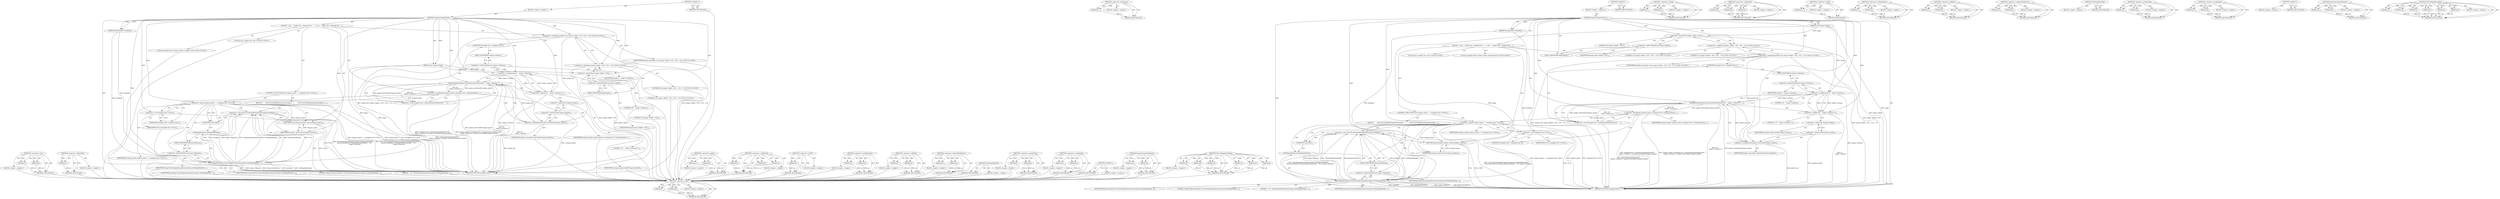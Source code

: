 digraph "ThrowMagickException" {
vulnerable_113 [label=<(METHOD,&lt;operator&gt;.cast)>];
vulnerable_114 [label=<(PARAM,p1)>];
vulnerable_115 [label=<(PARAM,p2)>];
vulnerable_116 [label=<(BLOCK,&lt;empty&gt;,&lt;empty&gt;)>];
vulnerable_117 [label=<(METHOD_RETURN,ANY)>];
vulnerable_137 [label=<(METHOD,&lt;operator&gt;.indirection)>];
vulnerable_138 [label=<(PARAM,p1)>];
vulnerable_139 [label=<(BLOCK,&lt;empty&gt;,&lt;empty&gt;)>];
vulnerable_140 [label=<(METHOD_RETURN,ANY)>];
vulnerable_6 [label=<(METHOD,&lt;global&gt;)<SUB>1</SUB>>];
vulnerable_7 [label=<(BLOCK,&lt;empty&gt;,&lt;empty&gt;)<SUB>1</SUB>>];
vulnerable_8 [label=<(METHOD,AcquireCompactPixels)<SUB>1</SUB>>];
vulnerable_9 [label=<(PARAM,const Image *image)<SUB>1</SUB>>];
vulnerable_10 [label=<(PARAM,ExceptionInfo *exception)<SUB>2</SUB>>];
vulnerable_11 [label=<(BLOCK,{
  size_t
    packet_size;

  unsigned char
  ...,{
  size_t
    packet_size;

  unsigned char
  ...)<SUB>3</SUB>>];
vulnerable_12 [label="<(LOCAL,size_t packet_size: size_t)<SUB>5</SUB>>"];
vulnerable_13 [label="<(LOCAL,unsigned char* compact_pixels: unsigned char*)<SUB>8</SUB>>"];
vulnerable_14 [label="<(&lt;operator&gt;.assignment,packet_size=image-&gt;depth &gt; 8UL ? 2UL : 1UL)<SUB>10</SUB>>"];
vulnerable_15 [label="<(IDENTIFIER,packet_size,packet_size=image-&gt;depth &gt; 8UL ? 2UL : 1UL)<SUB>10</SUB>>"];
vulnerable_16 [label="<(&lt;operator&gt;.conditional,image-&gt;depth &gt; 8UL ? 2UL : 1UL)<SUB>10</SUB>>"];
vulnerable_17 [label=<(&lt;operator&gt;.greaterThan,image-&gt;depth &gt; 8UL)<SUB>10</SUB>>];
vulnerable_18 [label=<(&lt;operator&gt;.indirectFieldAccess,image-&gt;depth)<SUB>10</SUB>>];
vulnerable_19 [label=<(IDENTIFIER,image,image-&gt;depth &gt; 8UL)<SUB>10</SUB>>];
vulnerable_20 [label=<(FIELD_IDENTIFIER,depth,depth)<SUB>10</SUB>>];
vulnerable_21 [label=<(LITERAL,8UL,image-&gt;depth &gt; 8UL)<SUB>10</SUB>>];
vulnerable_22 [label="<(LITERAL,2UL,image-&gt;depth &gt; 8UL ? 2UL : 1UL)<SUB>10</SUB>>"];
vulnerable_23 [label="<(LITERAL,1UL,image-&gt;depth &gt; 8UL ? 2UL : 1UL)<SUB>10</SUB>>"];
vulnerable_24 [label=<(&lt;operator&gt;.assignment,compact_pixels=(unsigned char *) AcquireQuantum...)<SUB>11</SUB>>];
vulnerable_25 [label=<(IDENTIFIER,compact_pixels,compact_pixels=(unsigned char *) AcquireQuantum...)<SUB>11</SUB>>];
vulnerable_26 [label=<(&lt;operator&gt;.cast,(unsigned char *) AcquireQuantumMemory((9*
    ...)<SUB>11</SUB>>];
vulnerable_27 [label=<(UNKNOWN,unsigned char *,unsigned char *)<SUB>11</SUB>>];
vulnerable_28 [label=<(AcquireQuantumMemory,AcquireQuantumMemory((9*
    image-&gt;columns)+1,...)<SUB>11</SUB>>];
vulnerable_29 [label=<(&lt;operator&gt;.addition,(9*
    image-&gt;columns)+1)<SUB>11</SUB>>];
vulnerable_30 [label=<(&lt;operator&gt;.multiplication,9*
    image-&gt;columns)<SUB>11</SUB>>];
vulnerable_31 [label=<(LITERAL,9,9*
    image-&gt;columns)<SUB>11</SUB>>];
vulnerable_32 [label=<(&lt;operator&gt;.indirectFieldAccess,image-&gt;columns)<SUB>12</SUB>>];
vulnerable_33 [label=<(IDENTIFIER,image,9*
    image-&gt;columns)<SUB>12</SUB>>];
vulnerable_34 [label=<(FIELD_IDENTIFIER,columns,columns)<SUB>12</SUB>>];
vulnerable_35 [label=<(LITERAL,1,(9*
    image-&gt;columns)+1)<SUB>12</SUB>>];
vulnerable_36 [label=<(&lt;operator&gt;.multiplication,packet_size*sizeof(*compact_pixels))<SUB>12</SUB>>];
vulnerable_37 [label=<(IDENTIFIER,packet_size,packet_size*sizeof(*compact_pixels))<SUB>12</SUB>>];
vulnerable_38 [label=<(&lt;operator&gt;.sizeOf,sizeof(*compact_pixels))<SUB>12</SUB>>];
vulnerable_39 [label=<(&lt;operator&gt;.indirection,*compact_pixels)<SUB>12</SUB>>];
vulnerable_40 [label=<(IDENTIFIER,compact_pixels,sizeof(*compact_pixels))<SUB>12</SUB>>];
vulnerable_41 [label=<(CONTROL_STRUCTURE,IF,if (compact_pixels == (unsigned char *) NULL))<SUB>13</SUB>>];
vulnerable_42 [label=<(&lt;operator&gt;.equals,compact_pixels == (unsigned char *) NULL)<SUB>13</SUB>>];
vulnerable_43 [label=<(IDENTIFIER,compact_pixels,compact_pixels == (unsigned char *) NULL)<SUB>13</SUB>>];
vulnerable_44 [label=<(&lt;operator&gt;.cast,(unsigned char *) NULL)<SUB>13</SUB>>];
vulnerable_45 [label=<(UNKNOWN,unsigned char *,unsigned char *)<SUB>13</SUB>>];
vulnerable_46 [label=<(IDENTIFIER,NULL,(unsigned char *) NULL)<SUB>13</SUB>>];
vulnerable_47 [label=<(BLOCK,{
       (void) ThrowMagickException(exception,...,{
       (void) ThrowMagickException(exception,...)<SUB>14</SUB>>];
vulnerable_48 [label=<(&lt;operator&gt;.cast,(void) ThrowMagickException(exception,GetMagick...)<SUB>15</SUB>>];
vulnerable_49 [label=<(UNKNOWN,void,void)<SUB>15</SUB>>];
vulnerable_50 [label=<(ThrowMagickException,ThrowMagickException(exception,GetMagickModule(...)<SUB>15</SUB>>];
vulnerable_51 [label=<(IDENTIFIER,exception,ThrowMagickException(exception,GetMagickModule(...)<SUB>15</SUB>>];
vulnerable_52 [label=<(GetMagickModule,GetMagickModule())<SUB>15</SUB>>];
vulnerable_53 [label=<(IDENTIFIER,ResourceLimitError,ThrowMagickException(exception,GetMagickModule(...)<SUB>16</SUB>>];
vulnerable_54 [label=<(LITERAL,&quot;MemoryAllocationFailed&quot;,ThrowMagickException(exception,GetMagickModule(...)<SUB>16</SUB>>];
vulnerable_55 [label=<(LITERAL,&quot;`%s'&quot;,ThrowMagickException(exception,GetMagickModule(...)<SUB>16</SUB>>];
vulnerable_56 [label=<(&lt;operator&gt;.indirectFieldAccess,image-&gt;filename)<SUB>17</SUB>>];
vulnerable_57 [label=<(IDENTIFIER,image,ThrowMagickException(exception,GetMagickModule(...)<SUB>17</SUB>>];
vulnerable_58 [label=<(FIELD_IDENTIFIER,filename,filename)<SUB>17</SUB>>];
vulnerable_59 [label=<(RETURN,return(compact_pixels);,return(compact_pixels);)<SUB>19</SUB>>];
vulnerable_60 [label=<(IDENTIFIER,compact_pixels,return(compact_pixels);)<SUB>19</SUB>>];
vulnerable_61 [label=<(METHOD_RETURN,unsigned char*)<SUB>1</SUB>>];
vulnerable_63 [label=<(METHOD_RETURN,ANY)<SUB>1</SUB>>];
vulnerable_141 [label=<(METHOD,&lt;operator&gt;.equals)>];
vulnerable_142 [label=<(PARAM,p1)>];
vulnerable_143 [label=<(PARAM,p2)>];
vulnerable_144 [label=<(BLOCK,&lt;empty&gt;,&lt;empty&gt;)>];
vulnerable_145 [label=<(METHOD_RETURN,ANY)>];
vulnerable_97 [label=<(METHOD,&lt;operator&gt;.conditional)>];
vulnerable_98 [label=<(PARAM,p1)>];
vulnerable_99 [label=<(PARAM,p2)>];
vulnerable_100 [label=<(PARAM,p3)>];
vulnerable_101 [label=<(BLOCK,&lt;empty&gt;,&lt;empty&gt;)>];
vulnerable_102 [label=<(METHOD_RETURN,ANY)>];
vulnerable_133 [label=<(METHOD,&lt;operator&gt;.sizeOf)>];
vulnerable_134 [label=<(PARAM,p1)>];
vulnerable_135 [label=<(BLOCK,&lt;empty&gt;,&lt;empty&gt;)>];
vulnerable_136 [label=<(METHOD_RETURN,ANY)>];
vulnerable_128 [label=<(METHOD,&lt;operator&gt;.multiplication)>];
vulnerable_129 [label=<(PARAM,p1)>];
vulnerable_130 [label=<(PARAM,p2)>];
vulnerable_131 [label=<(BLOCK,&lt;empty&gt;,&lt;empty&gt;)>];
vulnerable_132 [label=<(METHOD_RETURN,ANY)>];
vulnerable_123 [label=<(METHOD,&lt;operator&gt;.addition)>];
vulnerable_124 [label=<(PARAM,p1)>];
vulnerable_125 [label=<(PARAM,p2)>];
vulnerable_126 [label=<(BLOCK,&lt;empty&gt;,&lt;empty&gt;)>];
vulnerable_127 [label=<(METHOD_RETURN,ANY)>];
vulnerable_108 [label=<(METHOD,&lt;operator&gt;.indirectFieldAccess)>];
vulnerable_109 [label=<(PARAM,p1)>];
vulnerable_110 [label=<(PARAM,p2)>];
vulnerable_111 [label=<(BLOCK,&lt;empty&gt;,&lt;empty&gt;)>];
vulnerable_112 [label=<(METHOD_RETURN,ANY)>];
vulnerable_155 [label=<(METHOD,GetMagickModule)>];
vulnerable_156 [label=<(BLOCK,&lt;empty&gt;,&lt;empty&gt;)>];
vulnerable_157 [label=<(METHOD_RETURN,ANY)>];
vulnerable_103 [label=<(METHOD,&lt;operator&gt;.greaterThan)>];
vulnerable_104 [label=<(PARAM,p1)>];
vulnerable_105 [label=<(PARAM,p2)>];
vulnerable_106 [label=<(BLOCK,&lt;empty&gt;,&lt;empty&gt;)>];
vulnerable_107 [label=<(METHOD_RETURN,ANY)>];
vulnerable_92 [label=<(METHOD,&lt;operator&gt;.assignment)>];
vulnerable_93 [label=<(PARAM,p1)>];
vulnerable_94 [label=<(PARAM,p2)>];
vulnerable_95 [label=<(BLOCK,&lt;empty&gt;,&lt;empty&gt;)>];
vulnerable_96 [label=<(METHOD_RETURN,ANY)>];
vulnerable_86 [label=<(METHOD,&lt;global&gt;)<SUB>1</SUB>>];
vulnerable_87 [label=<(BLOCK,&lt;empty&gt;,&lt;empty&gt;)>];
vulnerable_88 [label=<(METHOD_RETURN,ANY)>];
vulnerable_118 [label=<(METHOD,AcquireQuantumMemory)>];
vulnerable_119 [label=<(PARAM,p1)>];
vulnerable_120 [label=<(PARAM,p2)>];
vulnerable_121 [label=<(BLOCK,&lt;empty&gt;,&lt;empty&gt;)>];
vulnerable_122 [label=<(METHOD_RETURN,ANY)>];
vulnerable_146 [label=<(METHOD,ThrowMagickException)>];
vulnerable_147 [label=<(PARAM,p1)>];
vulnerable_148 [label=<(PARAM,p2)>];
vulnerable_149 [label=<(PARAM,p3)>];
vulnerable_150 [label=<(PARAM,p4)>];
vulnerable_151 [label=<(PARAM,p5)>];
vulnerable_152 [label=<(PARAM,p6)>];
vulnerable_153 [label=<(BLOCK,&lt;empty&gt;,&lt;empty&gt;)>];
vulnerable_154 [label=<(METHOD_RETURN,ANY)>];
fixed_113 [label=<(METHOD,&lt;operator&gt;.cast)>];
fixed_114 [label=<(PARAM,p1)>];
fixed_115 [label=<(PARAM,p2)>];
fixed_116 [label=<(BLOCK,&lt;empty&gt;,&lt;empty&gt;)>];
fixed_117 [label=<(METHOD_RETURN,ANY)>];
fixed_137 [label=<(METHOD,&lt;operator&gt;.indirection)>];
fixed_138 [label=<(PARAM,p1)>];
fixed_139 [label=<(BLOCK,&lt;empty&gt;,&lt;empty&gt;)>];
fixed_140 [label=<(METHOD_RETURN,ANY)>];
fixed_6 [label=<(METHOD,&lt;global&gt;)<SUB>1</SUB>>];
fixed_7 [label=<(BLOCK,&lt;empty&gt;,&lt;empty&gt;)<SUB>1</SUB>>];
fixed_8 [label=<(METHOD,AcquireCompactPixels)<SUB>1</SUB>>];
fixed_9 [label=<(PARAM,const Image *image)<SUB>1</SUB>>];
fixed_10 [label=<(PARAM,ExceptionInfo *exception)<SUB>2</SUB>>];
fixed_11 [label=<(BLOCK,{
  size_t
    packet_size;

  unsigned char
  ...,{
  size_t
    packet_size;

  unsigned char
  ...)<SUB>3</SUB>>];
fixed_12 [label="<(LOCAL,size_t packet_size: size_t)<SUB>5</SUB>>"];
fixed_13 [label="<(LOCAL,unsigned char* compact_pixels: unsigned char*)<SUB>8</SUB>>"];
fixed_14 [label="<(&lt;operator&gt;.assignment,packet_size=image-&gt;depth &gt; 8UL ? 2UL : 1UL)<SUB>10</SUB>>"];
fixed_15 [label="<(IDENTIFIER,packet_size,packet_size=image-&gt;depth &gt; 8UL ? 2UL : 1UL)<SUB>10</SUB>>"];
fixed_16 [label="<(&lt;operator&gt;.conditional,image-&gt;depth &gt; 8UL ? 2UL : 1UL)<SUB>10</SUB>>"];
fixed_17 [label=<(&lt;operator&gt;.greaterThan,image-&gt;depth &gt; 8UL)<SUB>10</SUB>>];
fixed_18 [label=<(&lt;operator&gt;.indirectFieldAccess,image-&gt;depth)<SUB>10</SUB>>];
fixed_19 [label=<(IDENTIFIER,image,image-&gt;depth &gt; 8UL)<SUB>10</SUB>>];
fixed_20 [label=<(FIELD_IDENTIFIER,depth,depth)<SUB>10</SUB>>];
fixed_21 [label=<(LITERAL,8UL,image-&gt;depth &gt; 8UL)<SUB>10</SUB>>];
fixed_22 [label="<(LITERAL,2UL,image-&gt;depth &gt; 8UL ? 2UL : 1UL)<SUB>10</SUB>>"];
fixed_23 [label="<(LITERAL,1UL,image-&gt;depth &gt; 8UL ? 2UL : 1UL)<SUB>10</SUB>>"];
fixed_24 [label=<(&lt;operator&gt;.assignment,compact_pixels=(unsigned char *) AcquireQuantum...)<SUB>11</SUB>>];
fixed_25 [label=<(IDENTIFIER,compact_pixels,compact_pixels=(unsigned char *) AcquireQuantum...)<SUB>11</SUB>>];
fixed_26 [label=<(&lt;operator&gt;.cast,(unsigned char *) AcquireQuantumMemory((9*
    ...)<SUB>11</SUB>>];
fixed_27 [label=<(UNKNOWN,unsigned char *,unsigned char *)<SUB>11</SUB>>];
fixed_28 [label=<(AcquireQuantumMemory,AcquireQuantumMemory((9*
    image-&gt;columns)+1,...)<SUB>11</SUB>>];
fixed_29 [label=<(&lt;operator&gt;.addition,(9*
    image-&gt;columns)+1)<SUB>11</SUB>>];
fixed_30 [label=<(&lt;operator&gt;.multiplication,9*
    image-&gt;columns)<SUB>11</SUB>>];
fixed_31 [label=<(LITERAL,9,9*
    image-&gt;columns)<SUB>11</SUB>>];
fixed_32 [label=<(&lt;operator&gt;.indirectFieldAccess,image-&gt;columns)<SUB>12</SUB>>];
fixed_33 [label=<(IDENTIFIER,image,9*
    image-&gt;columns)<SUB>12</SUB>>];
fixed_34 [label=<(FIELD_IDENTIFIER,columns,columns)<SUB>12</SUB>>];
fixed_35 [label=<(LITERAL,1,(9*
    image-&gt;columns)+1)<SUB>12</SUB>>];
fixed_36 [label=<(&lt;operator&gt;.multiplication,packet_size*sizeof(*compact_pixels))<SUB>12</SUB>>];
fixed_37 [label=<(IDENTIFIER,packet_size,packet_size*sizeof(*compact_pixels))<SUB>12</SUB>>];
fixed_38 [label=<(&lt;operator&gt;.sizeOf,sizeof(*compact_pixels))<SUB>12</SUB>>];
fixed_39 [label=<(&lt;operator&gt;.indirection,*compact_pixels)<SUB>12</SUB>>];
fixed_40 [label=<(IDENTIFIER,compact_pixels,sizeof(*compact_pixels))<SUB>12</SUB>>];
fixed_41 [label=<(CONTROL_STRUCTURE,IF,if (compact_pixels == (unsigned char *) NULL))<SUB>13</SUB>>];
fixed_42 [label=<(&lt;operator&gt;.equals,compact_pixels == (unsigned char *) NULL)<SUB>13</SUB>>];
fixed_43 [label=<(IDENTIFIER,compact_pixels,compact_pixels == (unsigned char *) NULL)<SUB>13</SUB>>];
fixed_44 [label=<(&lt;operator&gt;.cast,(unsigned char *) NULL)<SUB>13</SUB>>];
fixed_45 [label=<(UNKNOWN,unsigned char *,unsigned char *)<SUB>13</SUB>>];
fixed_46 [label=<(IDENTIFIER,NULL,(unsigned char *) NULL)<SUB>13</SUB>>];
fixed_47 [label=<(BLOCK,{
       (void) ThrowMagickException(exception,...,{
       (void) ThrowMagickException(exception,...)<SUB>14</SUB>>];
fixed_48 [label=<(&lt;operator&gt;.cast,(void) ThrowMagickException(exception,GetMagick...)<SUB>15</SUB>>];
fixed_49 [label=<(UNKNOWN,void,void)<SUB>15</SUB>>];
fixed_50 [label=<(ThrowMagickException,ThrowMagickException(exception,GetMagickModule(...)<SUB>15</SUB>>];
fixed_51 [label=<(IDENTIFIER,exception,ThrowMagickException(exception,GetMagickModule(...)<SUB>15</SUB>>];
fixed_52 [label=<(GetMagickModule,GetMagickModule())<SUB>15</SUB>>];
fixed_53 [label=<(IDENTIFIER,ResourceLimitError,ThrowMagickException(exception,GetMagickModule(...)<SUB>16</SUB>>];
fixed_54 [label=<(LITERAL,&quot;MemoryAllocationFailed&quot;,ThrowMagickException(exception,GetMagickModule(...)<SUB>16</SUB>>];
fixed_55 [label=<(LITERAL,&quot;`%s'&quot;,ThrowMagickException(exception,GetMagickModule(...)<SUB>16</SUB>>];
fixed_56 [label=<(&lt;operator&gt;.indirectFieldAccess,image-&gt;filename)<SUB>16</SUB>>];
fixed_57 [label=<(IDENTIFIER,image,ThrowMagickException(exception,GetMagickModule(...)<SUB>16</SUB>>];
fixed_58 [label=<(FIELD_IDENTIFIER,filename,filename)<SUB>16</SUB>>];
fixed_59 [label=<(RETURN,return(compact_pixels);,return(compact_pixels);)<SUB>18</SUB>>];
fixed_60 [label=<(IDENTIFIER,compact_pixels,return(compact_pixels);)<SUB>18</SUB>>];
fixed_61 [label=<(METHOD_RETURN,unsigned char*)<SUB>1</SUB>>];
fixed_63 [label=<(METHOD_RETURN,ANY)<SUB>1</SUB>>];
fixed_141 [label=<(METHOD,&lt;operator&gt;.equals)>];
fixed_142 [label=<(PARAM,p1)>];
fixed_143 [label=<(PARAM,p2)>];
fixed_144 [label=<(BLOCK,&lt;empty&gt;,&lt;empty&gt;)>];
fixed_145 [label=<(METHOD_RETURN,ANY)>];
fixed_97 [label=<(METHOD,&lt;operator&gt;.conditional)>];
fixed_98 [label=<(PARAM,p1)>];
fixed_99 [label=<(PARAM,p2)>];
fixed_100 [label=<(PARAM,p3)>];
fixed_101 [label=<(BLOCK,&lt;empty&gt;,&lt;empty&gt;)>];
fixed_102 [label=<(METHOD_RETURN,ANY)>];
fixed_133 [label=<(METHOD,&lt;operator&gt;.sizeOf)>];
fixed_134 [label=<(PARAM,p1)>];
fixed_135 [label=<(BLOCK,&lt;empty&gt;,&lt;empty&gt;)>];
fixed_136 [label=<(METHOD_RETURN,ANY)>];
fixed_128 [label=<(METHOD,&lt;operator&gt;.multiplication)>];
fixed_129 [label=<(PARAM,p1)>];
fixed_130 [label=<(PARAM,p2)>];
fixed_131 [label=<(BLOCK,&lt;empty&gt;,&lt;empty&gt;)>];
fixed_132 [label=<(METHOD_RETURN,ANY)>];
fixed_123 [label=<(METHOD,&lt;operator&gt;.addition)>];
fixed_124 [label=<(PARAM,p1)>];
fixed_125 [label=<(PARAM,p2)>];
fixed_126 [label=<(BLOCK,&lt;empty&gt;,&lt;empty&gt;)>];
fixed_127 [label=<(METHOD_RETURN,ANY)>];
fixed_108 [label=<(METHOD,&lt;operator&gt;.indirectFieldAccess)>];
fixed_109 [label=<(PARAM,p1)>];
fixed_110 [label=<(PARAM,p2)>];
fixed_111 [label=<(BLOCK,&lt;empty&gt;,&lt;empty&gt;)>];
fixed_112 [label=<(METHOD_RETURN,ANY)>];
fixed_155 [label=<(METHOD,GetMagickModule)>];
fixed_156 [label=<(BLOCK,&lt;empty&gt;,&lt;empty&gt;)>];
fixed_157 [label=<(METHOD_RETURN,ANY)>];
fixed_103 [label=<(METHOD,&lt;operator&gt;.greaterThan)>];
fixed_104 [label=<(PARAM,p1)>];
fixed_105 [label=<(PARAM,p2)>];
fixed_106 [label=<(BLOCK,&lt;empty&gt;,&lt;empty&gt;)>];
fixed_107 [label=<(METHOD_RETURN,ANY)>];
fixed_92 [label=<(METHOD,&lt;operator&gt;.assignment)>];
fixed_93 [label=<(PARAM,p1)>];
fixed_94 [label=<(PARAM,p2)>];
fixed_95 [label=<(BLOCK,&lt;empty&gt;,&lt;empty&gt;)>];
fixed_96 [label=<(METHOD_RETURN,ANY)>];
fixed_86 [label=<(METHOD,&lt;global&gt;)<SUB>1</SUB>>];
fixed_87 [label=<(BLOCK,&lt;empty&gt;,&lt;empty&gt;)>];
fixed_88 [label=<(METHOD_RETURN,ANY)>];
fixed_118 [label=<(METHOD,AcquireQuantumMemory)>];
fixed_119 [label=<(PARAM,p1)>];
fixed_120 [label=<(PARAM,p2)>];
fixed_121 [label=<(BLOCK,&lt;empty&gt;,&lt;empty&gt;)>];
fixed_122 [label=<(METHOD_RETURN,ANY)>];
fixed_146 [label=<(METHOD,ThrowMagickException)>];
fixed_147 [label=<(PARAM,p1)>];
fixed_148 [label=<(PARAM,p2)>];
fixed_149 [label=<(PARAM,p3)>];
fixed_150 [label=<(PARAM,p4)>];
fixed_151 [label=<(PARAM,p5)>];
fixed_152 [label=<(PARAM,p6)>];
fixed_153 [label=<(BLOCK,&lt;empty&gt;,&lt;empty&gt;)>];
fixed_154 [label=<(METHOD_RETURN,ANY)>];
vulnerable_113 -> vulnerable_114  [key=0, label="AST: "];
vulnerable_113 -> vulnerable_114  [key=1, label="DDG: "];
vulnerable_113 -> vulnerable_116  [key=0, label="AST: "];
vulnerable_113 -> vulnerable_115  [key=0, label="AST: "];
vulnerable_113 -> vulnerable_115  [key=1, label="DDG: "];
vulnerable_113 -> vulnerable_117  [key=0, label="AST: "];
vulnerable_113 -> vulnerable_117  [key=1, label="CFG: "];
vulnerable_114 -> vulnerable_117  [key=0, label="DDG: p1"];
vulnerable_115 -> vulnerable_117  [key=0, label="DDG: p2"];
vulnerable_116 -> fixed_113  [key=0];
vulnerable_117 -> fixed_113  [key=0];
vulnerable_137 -> vulnerable_138  [key=0, label="AST: "];
vulnerable_137 -> vulnerable_138  [key=1, label="DDG: "];
vulnerable_137 -> vulnerable_139  [key=0, label="AST: "];
vulnerable_137 -> vulnerable_140  [key=0, label="AST: "];
vulnerable_137 -> vulnerable_140  [key=1, label="CFG: "];
vulnerable_138 -> vulnerable_140  [key=0, label="DDG: p1"];
vulnerable_139 -> fixed_113  [key=0];
vulnerable_140 -> fixed_113  [key=0];
vulnerable_6 -> vulnerable_7  [key=0, label="AST: "];
vulnerable_6 -> vulnerable_63  [key=0, label="AST: "];
vulnerable_6 -> vulnerable_63  [key=1, label="CFG: "];
vulnerable_7 -> vulnerable_8  [key=0, label="AST: "];
vulnerable_8 -> vulnerable_9  [key=0, label="AST: "];
vulnerable_8 -> vulnerable_9  [key=1, label="DDG: "];
vulnerable_8 -> vulnerable_10  [key=0, label="AST: "];
vulnerable_8 -> vulnerable_10  [key=1, label="DDG: "];
vulnerable_8 -> vulnerable_11  [key=0, label="AST: "];
vulnerable_8 -> vulnerable_61  [key=0, label="AST: "];
vulnerable_8 -> vulnerable_20  [key=0, label="CFG: "];
vulnerable_8 -> vulnerable_14  [key=0, label="DDG: "];
vulnerable_8 -> vulnerable_60  [key=0, label="DDG: "];
vulnerable_8 -> vulnerable_16  [key=0, label="DDG: "];
vulnerable_8 -> vulnerable_42  [key=0, label="DDG: "];
vulnerable_8 -> vulnerable_17  [key=0, label="DDG: "];
vulnerable_8 -> vulnerable_28  [key=0, label="DDG: "];
vulnerable_8 -> vulnerable_44  [key=0, label="DDG: "];
vulnerable_8 -> vulnerable_29  [key=0, label="DDG: "];
vulnerable_8 -> vulnerable_36  [key=0, label="DDG: "];
vulnerable_8 -> vulnerable_50  [key=0, label="DDG: "];
vulnerable_8 -> vulnerable_30  [key=0, label="DDG: "];
vulnerable_9 -> vulnerable_61  [key=0, label="DDG: image"];
vulnerable_9 -> vulnerable_17  [key=0, label="DDG: image"];
vulnerable_9 -> vulnerable_50  [key=0, label="DDG: image"];
vulnerable_9 -> vulnerable_30  [key=0, label="DDG: image"];
vulnerable_10 -> vulnerable_61  [key=0, label="DDG: exception"];
vulnerable_10 -> vulnerable_50  [key=0, label="DDG: exception"];
vulnerable_11 -> vulnerable_12  [key=0, label="AST: "];
vulnerable_11 -> vulnerable_13  [key=0, label="AST: "];
vulnerable_11 -> vulnerable_14  [key=0, label="AST: "];
vulnerable_11 -> vulnerable_24  [key=0, label="AST: "];
vulnerable_11 -> vulnerable_41  [key=0, label="AST: "];
vulnerable_11 -> vulnerable_59  [key=0, label="AST: "];
vulnerable_12 -> fixed_113  [key=0];
vulnerable_13 -> fixed_113  [key=0];
vulnerable_14 -> vulnerable_15  [key=0, label="AST: "];
vulnerable_14 -> vulnerable_16  [key=0, label="AST: "];
vulnerable_14 -> vulnerable_27  [key=0, label="CFG: "];
vulnerable_14 -> vulnerable_61  [key=0, label="DDG: image-&gt;depth &gt; 8UL ? 2UL : 1UL"];
vulnerable_14 -> vulnerable_61  [key=1, label="DDG: packet_size=image-&gt;depth &gt; 8UL ? 2UL : 1UL"];
vulnerable_14 -> vulnerable_36  [key=0, label="DDG: packet_size"];
vulnerable_15 -> fixed_113  [key=0];
vulnerable_16 -> vulnerable_17  [key=0, label="AST: "];
vulnerable_16 -> vulnerable_22  [key=0, label="AST: "];
vulnerable_16 -> vulnerable_23  [key=0, label="AST: "];
vulnerable_16 -> vulnerable_14  [key=0, label="CFG: "];
vulnerable_16 -> vulnerable_61  [key=0, label="DDG: image-&gt;depth &gt; 8UL"];
vulnerable_17 -> vulnerable_18  [key=0, label="AST: "];
vulnerable_17 -> vulnerable_21  [key=0, label="AST: "];
vulnerable_17 -> vulnerable_16  [key=0, label="CFG: "];
vulnerable_17 -> vulnerable_61  [key=0, label="DDG: image-&gt;depth"];
vulnerable_18 -> vulnerable_19  [key=0, label="AST: "];
vulnerable_18 -> vulnerable_20  [key=0, label="AST: "];
vulnerable_18 -> vulnerable_17  [key=0, label="CFG: "];
vulnerable_19 -> fixed_113  [key=0];
vulnerable_20 -> vulnerable_18  [key=0, label="CFG: "];
vulnerable_21 -> fixed_113  [key=0];
vulnerable_22 -> fixed_113  [key=0];
vulnerable_23 -> fixed_113  [key=0];
vulnerable_24 -> vulnerable_25  [key=0, label="AST: "];
vulnerable_24 -> vulnerable_26  [key=0, label="AST: "];
vulnerable_24 -> vulnerable_45  [key=0, label="CFG: "];
vulnerable_24 -> vulnerable_61  [key=0, label="DDG: (unsigned char *) AcquireQuantumMemory((9*
    image-&gt;columns)+1,packet_size*sizeof(*compact_pixels))"];
vulnerable_24 -> vulnerable_61  [key=1, label="DDG: compact_pixels=(unsigned char *) AcquireQuantumMemory((9*
    image-&gt;columns)+1,packet_size*sizeof(*compact_pixels))"];
vulnerable_24 -> vulnerable_42  [key=0, label="DDG: compact_pixels"];
vulnerable_25 -> fixed_113  [key=0];
vulnerable_26 -> vulnerable_27  [key=0, label="AST: "];
vulnerable_26 -> vulnerable_28  [key=0, label="AST: "];
vulnerable_26 -> vulnerable_24  [key=0, label="CFG: "];
vulnerable_26 -> vulnerable_61  [key=0, label="DDG: AcquireQuantumMemory((9*
    image-&gt;columns)+1,packet_size*sizeof(*compact_pixels))"];
vulnerable_27 -> vulnerable_34  [key=0, label="CFG: "];
vulnerable_28 -> vulnerable_29  [key=0, label="AST: "];
vulnerable_28 -> vulnerable_36  [key=0, label="AST: "];
vulnerable_28 -> vulnerable_26  [key=0, label="CFG: "];
vulnerable_28 -> vulnerable_26  [key=1, label="DDG: (9*
    image-&gt;columns)+1"];
vulnerable_28 -> vulnerable_26  [key=2, label="DDG: packet_size*sizeof(*compact_pixels)"];
vulnerable_28 -> vulnerable_61  [key=0, label="DDG: (9*
    image-&gt;columns)+1"];
vulnerable_28 -> vulnerable_61  [key=1, label="DDG: packet_size*sizeof(*compact_pixels)"];
vulnerable_28 -> vulnerable_24  [key=0, label="DDG: (9*
    image-&gt;columns)+1"];
vulnerable_28 -> vulnerable_24  [key=1, label="DDG: packet_size*sizeof(*compact_pixels)"];
vulnerable_29 -> vulnerable_30  [key=0, label="AST: "];
vulnerable_29 -> vulnerable_35  [key=0, label="AST: "];
vulnerable_29 -> vulnerable_39  [key=0, label="CFG: "];
vulnerable_29 -> vulnerable_61  [key=0, label="DDG: 9*
    image-&gt;columns"];
vulnerable_30 -> vulnerable_31  [key=0, label="AST: "];
vulnerable_30 -> vulnerable_32  [key=0, label="AST: "];
vulnerable_30 -> vulnerable_29  [key=0, label="CFG: "];
vulnerable_30 -> vulnerable_29  [key=1, label="DDG: 9"];
vulnerable_30 -> vulnerable_29  [key=2, label="DDG: image-&gt;columns"];
vulnerable_30 -> vulnerable_61  [key=0, label="DDG: image-&gt;columns"];
vulnerable_30 -> vulnerable_28  [key=0, label="DDG: 9"];
vulnerable_30 -> vulnerable_28  [key=1, label="DDG: image-&gt;columns"];
vulnerable_31 -> fixed_113  [key=0];
vulnerable_32 -> vulnerable_33  [key=0, label="AST: "];
vulnerable_32 -> vulnerable_34  [key=0, label="AST: "];
vulnerable_32 -> vulnerable_30  [key=0, label="CFG: "];
vulnerable_33 -> fixed_113  [key=0];
vulnerable_34 -> vulnerable_32  [key=0, label="CFG: "];
vulnerable_35 -> fixed_113  [key=0];
vulnerable_36 -> vulnerable_37  [key=0, label="AST: "];
vulnerable_36 -> vulnerable_38  [key=0, label="AST: "];
vulnerable_36 -> vulnerable_28  [key=0, label="CFG: "];
vulnerable_36 -> vulnerable_28  [key=1, label="DDG: packet_size"];
vulnerable_36 -> vulnerable_61  [key=0, label="DDG: packet_size"];
vulnerable_37 -> fixed_113  [key=0];
vulnerable_38 -> vulnerable_39  [key=0, label="AST: "];
vulnerable_38 -> vulnerable_36  [key=0, label="CFG: "];
vulnerable_38 -> vulnerable_61  [key=0, label="DDG: *compact_pixels"];
vulnerable_39 -> vulnerable_40  [key=0, label="AST: "];
vulnerable_39 -> vulnerable_38  [key=0, label="CFG: "];
vulnerable_40 -> fixed_113  [key=0];
vulnerable_41 -> vulnerable_42  [key=0, label="AST: "];
vulnerable_41 -> vulnerable_47  [key=0, label="AST: "];
vulnerable_42 -> vulnerable_43  [key=0, label="AST: "];
vulnerable_42 -> vulnerable_44  [key=0, label="AST: "];
vulnerable_42 -> vulnerable_49  [key=0, label="CFG: "];
vulnerable_42 -> vulnerable_49  [key=1, label="CDG: "];
vulnerable_42 -> vulnerable_59  [key=0, label="CFG: "];
vulnerable_42 -> vulnerable_61  [key=0, label="DDG: compact_pixels"];
vulnerable_42 -> vulnerable_61  [key=1, label="DDG: (unsigned char *) NULL"];
vulnerable_42 -> vulnerable_61  [key=2, label="DDG: compact_pixels == (unsigned char *) NULL"];
vulnerable_42 -> vulnerable_60  [key=0, label="DDG: compact_pixels"];
vulnerable_42 -> vulnerable_48  [key=0, label="CDG: "];
vulnerable_42 -> vulnerable_58  [key=0, label="CDG: "];
vulnerable_42 -> vulnerable_50  [key=0, label="CDG: "];
vulnerable_42 -> vulnerable_52  [key=0, label="CDG: "];
vulnerable_42 -> vulnerable_56  [key=0, label="CDG: "];
vulnerable_43 -> fixed_113  [key=0];
vulnerable_44 -> vulnerable_45  [key=0, label="AST: "];
vulnerable_44 -> vulnerable_46  [key=0, label="AST: "];
vulnerable_44 -> vulnerable_42  [key=0, label="CFG: "];
vulnerable_44 -> vulnerable_61  [key=0, label="DDG: NULL"];
vulnerable_45 -> vulnerable_44  [key=0, label="CFG: "];
vulnerable_46 -> fixed_113  [key=0];
vulnerable_47 -> vulnerable_48  [key=0, label="AST: "];
vulnerable_48 -> vulnerable_49  [key=0, label="AST: "];
vulnerable_48 -> vulnerable_50  [key=0, label="AST: "];
vulnerable_48 -> vulnerable_59  [key=0, label="CFG: "];
vulnerable_48 -> vulnerable_61  [key=0, label="DDG: ThrowMagickException(exception,GetMagickModule(),
        ResourceLimitError,&quot;MemoryAllocationFailed&quot;,&quot;`%s'&quot;,
        image-&gt;filename)"];
vulnerable_48 -> vulnerable_61  [key=1, label="DDG: (void) ThrowMagickException(exception,GetMagickModule(),
        ResourceLimitError,&quot;MemoryAllocationFailed&quot;,&quot;`%s'&quot;,
        image-&gt;filename)"];
vulnerable_49 -> vulnerable_52  [key=0, label="CFG: "];
vulnerable_50 -> vulnerable_51  [key=0, label="AST: "];
vulnerable_50 -> vulnerable_52  [key=0, label="AST: "];
vulnerable_50 -> vulnerable_53  [key=0, label="AST: "];
vulnerable_50 -> vulnerable_54  [key=0, label="AST: "];
vulnerable_50 -> vulnerable_55  [key=0, label="AST: "];
vulnerable_50 -> vulnerable_56  [key=0, label="AST: "];
vulnerable_50 -> vulnerable_48  [key=0, label="CFG: "];
vulnerable_50 -> vulnerable_48  [key=1, label="DDG: image-&gt;filename"];
vulnerable_50 -> vulnerable_48  [key=2, label="DDG: &quot;MemoryAllocationFailed&quot;"];
vulnerable_50 -> vulnerable_48  [key=3, label="DDG: &quot;`%s'&quot;"];
vulnerable_50 -> vulnerable_48  [key=4, label="DDG: exception"];
vulnerable_50 -> vulnerable_48  [key=5, label="DDG: GetMagickModule()"];
vulnerable_50 -> vulnerable_48  [key=6, label="DDG: ResourceLimitError"];
vulnerable_50 -> vulnerable_61  [key=0, label="DDG: exception"];
vulnerable_50 -> vulnerable_61  [key=1, label="DDG: GetMagickModule()"];
vulnerable_50 -> vulnerable_61  [key=2, label="DDG: image-&gt;filename"];
vulnerable_50 -> vulnerable_61  [key=3, label="DDG: ResourceLimitError"];
vulnerable_51 -> fixed_113  [key=0];
vulnerable_52 -> vulnerable_58  [key=0, label="CFG: "];
vulnerable_53 -> fixed_113  [key=0];
vulnerable_54 -> fixed_113  [key=0];
vulnerable_55 -> fixed_113  [key=0];
vulnerable_56 -> vulnerable_57  [key=0, label="AST: "];
vulnerable_56 -> vulnerable_58  [key=0, label="AST: "];
vulnerable_56 -> vulnerable_50  [key=0, label="CFG: "];
vulnerable_57 -> fixed_113  [key=0];
vulnerable_58 -> vulnerable_56  [key=0, label="CFG: "];
vulnerable_59 -> vulnerable_60  [key=0, label="AST: "];
vulnerable_59 -> vulnerable_61  [key=0, label="CFG: "];
vulnerable_59 -> vulnerable_61  [key=1, label="DDG: &lt;RET&gt;"];
vulnerable_60 -> vulnerable_59  [key=0, label="DDG: compact_pixels"];
vulnerable_61 -> fixed_113  [key=0];
vulnerable_63 -> fixed_113  [key=0];
vulnerable_141 -> vulnerable_142  [key=0, label="AST: "];
vulnerable_141 -> vulnerable_142  [key=1, label="DDG: "];
vulnerable_141 -> vulnerable_144  [key=0, label="AST: "];
vulnerable_141 -> vulnerable_143  [key=0, label="AST: "];
vulnerable_141 -> vulnerable_143  [key=1, label="DDG: "];
vulnerable_141 -> vulnerable_145  [key=0, label="AST: "];
vulnerable_141 -> vulnerable_145  [key=1, label="CFG: "];
vulnerable_142 -> vulnerable_145  [key=0, label="DDG: p1"];
vulnerable_143 -> vulnerable_145  [key=0, label="DDG: p2"];
vulnerable_144 -> fixed_113  [key=0];
vulnerable_145 -> fixed_113  [key=0];
vulnerable_97 -> vulnerable_98  [key=0, label="AST: "];
vulnerable_97 -> vulnerable_98  [key=1, label="DDG: "];
vulnerable_97 -> vulnerable_101  [key=0, label="AST: "];
vulnerable_97 -> vulnerable_99  [key=0, label="AST: "];
vulnerable_97 -> vulnerable_99  [key=1, label="DDG: "];
vulnerable_97 -> vulnerable_102  [key=0, label="AST: "];
vulnerable_97 -> vulnerable_102  [key=1, label="CFG: "];
vulnerable_97 -> vulnerable_100  [key=0, label="AST: "];
vulnerable_97 -> vulnerable_100  [key=1, label="DDG: "];
vulnerable_98 -> vulnerable_102  [key=0, label="DDG: p1"];
vulnerable_99 -> vulnerable_102  [key=0, label="DDG: p2"];
vulnerable_100 -> vulnerable_102  [key=0, label="DDG: p3"];
vulnerable_101 -> fixed_113  [key=0];
vulnerable_102 -> fixed_113  [key=0];
vulnerable_133 -> vulnerable_134  [key=0, label="AST: "];
vulnerable_133 -> vulnerable_134  [key=1, label="DDG: "];
vulnerable_133 -> vulnerable_135  [key=0, label="AST: "];
vulnerable_133 -> vulnerable_136  [key=0, label="AST: "];
vulnerable_133 -> vulnerable_136  [key=1, label="CFG: "];
vulnerable_134 -> vulnerable_136  [key=0, label="DDG: p1"];
vulnerable_135 -> fixed_113  [key=0];
vulnerable_136 -> fixed_113  [key=0];
vulnerable_128 -> vulnerable_129  [key=0, label="AST: "];
vulnerable_128 -> vulnerable_129  [key=1, label="DDG: "];
vulnerable_128 -> vulnerable_131  [key=0, label="AST: "];
vulnerable_128 -> vulnerable_130  [key=0, label="AST: "];
vulnerable_128 -> vulnerable_130  [key=1, label="DDG: "];
vulnerable_128 -> vulnerable_132  [key=0, label="AST: "];
vulnerable_128 -> vulnerable_132  [key=1, label="CFG: "];
vulnerable_129 -> vulnerable_132  [key=0, label="DDG: p1"];
vulnerable_130 -> vulnerable_132  [key=0, label="DDG: p2"];
vulnerable_131 -> fixed_113  [key=0];
vulnerable_132 -> fixed_113  [key=0];
vulnerable_123 -> vulnerable_124  [key=0, label="AST: "];
vulnerable_123 -> vulnerable_124  [key=1, label="DDG: "];
vulnerable_123 -> vulnerable_126  [key=0, label="AST: "];
vulnerable_123 -> vulnerable_125  [key=0, label="AST: "];
vulnerable_123 -> vulnerable_125  [key=1, label="DDG: "];
vulnerable_123 -> vulnerable_127  [key=0, label="AST: "];
vulnerable_123 -> vulnerable_127  [key=1, label="CFG: "];
vulnerable_124 -> vulnerable_127  [key=0, label="DDG: p1"];
vulnerable_125 -> vulnerable_127  [key=0, label="DDG: p2"];
vulnerable_126 -> fixed_113  [key=0];
vulnerable_127 -> fixed_113  [key=0];
vulnerable_108 -> vulnerable_109  [key=0, label="AST: "];
vulnerable_108 -> vulnerable_109  [key=1, label="DDG: "];
vulnerable_108 -> vulnerable_111  [key=0, label="AST: "];
vulnerable_108 -> vulnerable_110  [key=0, label="AST: "];
vulnerable_108 -> vulnerable_110  [key=1, label="DDG: "];
vulnerable_108 -> vulnerable_112  [key=0, label="AST: "];
vulnerable_108 -> vulnerable_112  [key=1, label="CFG: "];
vulnerable_109 -> vulnerable_112  [key=0, label="DDG: p1"];
vulnerable_110 -> vulnerable_112  [key=0, label="DDG: p2"];
vulnerable_111 -> fixed_113  [key=0];
vulnerable_112 -> fixed_113  [key=0];
vulnerable_155 -> vulnerable_156  [key=0, label="AST: "];
vulnerable_155 -> vulnerable_157  [key=0, label="AST: "];
vulnerable_155 -> vulnerable_157  [key=1, label="CFG: "];
vulnerable_156 -> fixed_113  [key=0];
vulnerable_157 -> fixed_113  [key=0];
vulnerable_103 -> vulnerable_104  [key=0, label="AST: "];
vulnerable_103 -> vulnerable_104  [key=1, label="DDG: "];
vulnerable_103 -> vulnerable_106  [key=0, label="AST: "];
vulnerable_103 -> vulnerable_105  [key=0, label="AST: "];
vulnerable_103 -> vulnerable_105  [key=1, label="DDG: "];
vulnerable_103 -> vulnerable_107  [key=0, label="AST: "];
vulnerable_103 -> vulnerable_107  [key=1, label="CFG: "];
vulnerable_104 -> vulnerable_107  [key=0, label="DDG: p1"];
vulnerable_105 -> vulnerable_107  [key=0, label="DDG: p2"];
vulnerable_106 -> fixed_113  [key=0];
vulnerable_107 -> fixed_113  [key=0];
vulnerable_92 -> vulnerable_93  [key=0, label="AST: "];
vulnerable_92 -> vulnerable_93  [key=1, label="DDG: "];
vulnerable_92 -> vulnerable_95  [key=0, label="AST: "];
vulnerable_92 -> vulnerable_94  [key=0, label="AST: "];
vulnerable_92 -> vulnerable_94  [key=1, label="DDG: "];
vulnerable_92 -> vulnerable_96  [key=0, label="AST: "];
vulnerable_92 -> vulnerable_96  [key=1, label="CFG: "];
vulnerable_93 -> vulnerable_96  [key=0, label="DDG: p1"];
vulnerable_94 -> vulnerable_96  [key=0, label="DDG: p2"];
vulnerable_95 -> fixed_113  [key=0];
vulnerable_96 -> fixed_113  [key=0];
vulnerable_86 -> vulnerable_87  [key=0, label="AST: "];
vulnerable_86 -> vulnerable_88  [key=0, label="AST: "];
vulnerable_86 -> vulnerable_88  [key=1, label="CFG: "];
vulnerable_87 -> fixed_113  [key=0];
vulnerable_88 -> fixed_113  [key=0];
vulnerable_118 -> vulnerable_119  [key=0, label="AST: "];
vulnerable_118 -> vulnerable_119  [key=1, label="DDG: "];
vulnerable_118 -> vulnerable_121  [key=0, label="AST: "];
vulnerable_118 -> vulnerable_120  [key=0, label="AST: "];
vulnerable_118 -> vulnerable_120  [key=1, label="DDG: "];
vulnerable_118 -> vulnerable_122  [key=0, label="AST: "];
vulnerable_118 -> vulnerable_122  [key=1, label="CFG: "];
vulnerable_119 -> vulnerable_122  [key=0, label="DDG: p1"];
vulnerable_120 -> vulnerable_122  [key=0, label="DDG: p2"];
vulnerable_121 -> fixed_113  [key=0];
vulnerable_122 -> fixed_113  [key=0];
vulnerable_146 -> vulnerable_147  [key=0, label="AST: "];
vulnerable_146 -> vulnerable_147  [key=1, label="DDG: "];
vulnerable_146 -> vulnerable_153  [key=0, label="AST: "];
vulnerable_146 -> vulnerable_148  [key=0, label="AST: "];
vulnerable_146 -> vulnerable_148  [key=1, label="DDG: "];
vulnerable_146 -> vulnerable_154  [key=0, label="AST: "];
vulnerable_146 -> vulnerable_154  [key=1, label="CFG: "];
vulnerable_146 -> vulnerable_149  [key=0, label="AST: "];
vulnerable_146 -> vulnerable_149  [key=1, label="DDG: "];
vulnerable_146 -> vulnerable_150  [key=0, label="AST: "];
vulnerable_146 -> vulnerable_150  [key=1, label="DDG: "];
vulnerable_146 -> vulnerable_151  [key=0, label="AST: "];
vulnerable_146 -> vulnerable_151  [key=1, label="DDG: "];
vulnerable_146 -> vulnerable_152  [key=0, label="AST: "];
vulnerable_146 -> vulnerable_152  [key=1, label="DDG: "];
vulnerable_147 -> vulnerable_154  [key=0, label="DDG: p1"];
vulnerable_148 -> vulnerable_154  [key=0, label="DDG: p2"];
vulnerable_149 -> vulnerable_154  [key=0, label="DDG: p3"];
vulnerable_150 -> vulnerable_154  [key=0, label="DDG: p4"];
vulnerable_151 -> vulnerable_154  [key=0, label="DDG: p5"];
vulnerable_152 -> vulnerable_154  [key=0, label="DDG: p6"];
vulnerable_153 -> fixed_113  [key=0];
vulnerable_154 -> fixed_113  [key=0];
fixed_113 -> fixed_114  [key=0, label="AST: "];
fixed_113 -> fixed_114  [key=1, label="DDG: "];
fixed_113 -> fixed_116  [key=0, label="AST: "];
fixed_113 -> fixed_115  [key=0, label="AST: "];
fixed_113 -> fixed_115  [key=1, label="DDG: "];
fixed_113 -> fixed_117  [key=0, label="AST: "];
fixed_113 -> fixed_117  [key=1, label="CFG: "];
fixed_114 -> fixed_117  [key=0, label="DDG: p1"];
fixed_115 -> fixed_117  [key=0, label="DDG: p2"];
fixed_137 -> fixed_138  [key=0, label="AST: "];
fixed_137 -> fixed_138  [key=1, label="DDG: "];
fixed_137 -> fixed_139  [key=0, label="AST: "];
fixed_137 -> fixed_140  [key=0, label="AST: "];
fixed_137 -> fixed_140  [key=1, label="CFG: "];
fixed_138 -> fixed_140  [key=0, label="DDG: p1"];
fixed_6 -> fixed_7  [key=0, label="AST: "];
fixed_6 -> fixed_63  [key=0, label="AST: "];
fixed_6 -> fixed_63  [key=1, label="CFG: "];
fixed_7 -> fixed_8  [key=0, label="AST: "];
fixed_8 -> fixed_9  [key=0, label="AST: "];
fixed_8 -> fixed_9  [key=1, label="DDG: "];
fixed_8 -> fixed_10  [key=0, label="AST: "];
fixed_8 -> fixed_10  [key=1, label="DDG: "];
fixed_8 -> fixed_11  [key=0, label="AST: "];
fixed_8 -> fixed_61  [key=0, label="AST: "];
fixed_8 -> fixed_20  [key=0, label="CFG: "];
fixed_8 -> fixed_14  [key=0, label="DDG: "];
fixed_8 -> fixed_60  [key=0, label="DDG: "];
fixed_8 -> fixed_16  [key=0, label="DDG: "];
fixed_8 -> fixed_42  [key=0, label="DDG: "];
fixed_8 -> fixed_17  [key=0, label="DDG: "];
fixed_8 -> fixed_28  [key=0, label="DDG: "];
fixed_8 -> fixed_44  [key=0, label="DDG: "];
fixed_8 -> fixed_29  [key=0, label="DDG: "];
fixed_8 -> fixed_36  [key=0, label="DDG: "];
fixed_8 -> fixed_50  [key=0, label="DDG: "];
fixed_8 -> fixed_30  [key=0, label="DDG: "];
fixed_9 -> fixed_61  [key=0, label="DDG: image"];
fixed_9 -> fixed_17  [key=0, label="DDG: image"];
fixed_9 -> fixed_50  [key=0, label="DDG: image"];
fixed_9 -> fixed_30  [key=0, label="DDG: image"];
fixed_10 -> fixed_61  [key=0, label="DDG: exception"];
fixed_10 -> fixed_50  [key=0, label="DDG: exception"];
fixed_11 -> fixed_12  [key=0, label="AST: "];
fixed_11 -> fixed_13  [key=0, label="AST: "];
fixed_11 -> fixed_14  [key=0, label="AST: "];
fixed_11 -> fixed_24  [key=0, label="AST: "];
fixed_11 -> fixed_41  [key=0, label="AST: "];
fixed_11 -> fixed_59  [key=0, label="AST: "];
fixed_14 -> fixed_15  [key=0, label="AST: "];
fixed_14 -> fixed_16  [key=0, label="AST: "];
fixed_14 -> fixed_27  [key=0, label="CFG: "];
fixed_14 -> fixed_61  [key=0, label="DDG: image-&gt;depth &gt; 8UL ? 2UL : 1UL"];
fixed_14 -> fixed_61  [key=1, label="DDG: packet_size=image-&gt;depth &gt; 8UL ? 2UL : 1UL"];
fixed_14 -> fixed_36  [key=0, label="DDG: packet_size"];
fixed_16 -> fixed_17  [key=0, label="AST: "];
fixed_16 -> fixed_22  [key=0, label="AST: "];
fixed_16 -> fixed_23  [key=0, label="AST: "];
fixed_16 -> fixed_14  [key=0, label="CFG: "];
fixed_16 -> fixed_61  [key=0, label="DDG: image-&gt;depth &gt; 8UL"];
fixed_17 -> fixed_18  [key=0, label="AST: "];
fixed_17 -> fixed_21  [key=0, label="AST: "];
fixed_17 -> fixed_16  [key=0, label="CFG: "];
fixed_17 -> fixed_61  [key=0, label="DDG: image-&gt;depth"];
fixed_18 -> fixed_19  [key=0, label="AST: "];
fixed_18 -> fixed_20  [key=0, label="AST: "];
fixed_18 -> fixed_17  [key=0, label="CFG: "];
fixed_20 -> fixed_18  [key=0, label="CFG: "];
fixed_24 -> fixed_25  [key=0, label="AST: "];
fixed_24 -> fixed_26  [key=0, label="AST: "];
fixed_24 -> fixed_45  [key=0, label="CFG: "];
fixed_24 -> fixed_61  [key=0, label="DDG: (unsigned char *) AcquireQuantumMemory((9*
    image-&gt;columns)+1,packet_size*sizeof(*compact_pixels))"];
fixed_24 -> fixed_61  [key=1, label="DDG: compact_pixels=(unsigned char *) AcquireQuantumMemory((9*
    image-&gt;columns)+1,packet_size*sizeof(*compact_pixels))"];
fixed_24 -> fixed_42  [key=0, label="DDG: compact_pixels"];
fixed_26 -> fixed_27  [key=0, label="AST: "];
fixed_26 -> fixed_28  [key=0, label="AST: "];
fixed_26 -> fixed_24  [key=0, label="CFG: "];
fixed_26 -> fixed_61  [key=0, label="DDG: AcquireQuantumMemory((9*
    image-&gt;columns)+1,packet_size*sizeof(*compact_pixels))"];
fixed_27 -> fixed_34  [key=0, label="CFG: "];
fixed_28 -> fixed_29  [key=0, label="AST: "];
fixed_28 -> fixed_36  [key=0, label="AST: "];
fixed_28 -> fixed_26  [key=0, label="CFG: "];
fixed_28 -> fixed_26  [key=1, label="DDG: (9*
    image-&gt;columns)+1"];
fixed_28 -> fixed_26  [key=2, label="DDG: packet_size*sizeof(*compact_pixels)"];
fixed_28 -> fixed_61  [key=0, label="DDG: (9*
    image-&gt;columns)+1"];
fixed_28 -> fixed_61  [key=1, label="DDG: packet_size*sizeof(*compact_pixels)"];
fixed_28 -> fixed_24  [key=0, label="DDG: (9*
    image-&gt;columns)+1"];
fixed_28 -> fixed_24  [key=1, label="DDG: packet_size*sizeof(*compact_pixels)"];
fixed_29 -> fixed_30  [key=0, label="AST: "];
fixed_29 -> fixed_35  [key=0, label="AST: "];
fixed_29 -> fixed_39  [key=0, label="CFG: "];
fixed_29 -> fixed_61  [key=0, label="DDG: 9*
    image-&gt;columns"];
fixed_30 -> fixed_31  [key=0, label="AST: "];
fixed_30 -> fixed_32  [key=0, label="AST: "];
fixed_30 -> fixed_29  [key=0, label="CFG: "];
fixed_30 -> fixed_29  [key=1, label="DDG: 9"];
fixed_30 -> fixed_29  [key=2, label="DDG: image-&gt;columns"];
fixed_30 -> fixed_61  [key=0, label="DDG: image-&gt;columns"];
fixed_30 -> fixed_28  [key=0, label="DDG: 9"];
fixed_30 -> fixed_28  [key=1, label="DDG: image-&gt;columns"];
fixed_32 -> fixed_33  [key=0, label="AST: "];
fixed_32 -> fixed_34  [key=0, label="AST: "];
fixed_32 -> fixed_30  [key=0, label="CFG: "];
fixed_34 -> fixed_32  [key=0, label="CFG: "];
fixed_36 -> fixed_37  [key=0, label="AST: "];
fixed_36 -> fixed_38  [key=0, label="AST: "];
fixed_36 -> fixed_28  [key=0, label="CFG: "];
fixed_36 -> fixed_28  [key=1, label="DDG: packet_size"];
fixed_36 -> fixed_61  [key=0, label="DDG: packet_size"];
fixed_38 -> fixed_39  [key=0, label="AST: "];
fixed_38 -> fixed_36  [key=0, label="CFG: "];
fixed_38 -> fixed_61  [key=0, label="DDG: *compact_pixels"];
fixed_39 -> fixed_40  [key=0, label="AST: "];
fixed_39 -> fixed_38  [key=0, label="CFG: "];
fixed_41 -> fixed_42  [key=0, label="AST: "];
fixed_41 -> fixed_47  [key=0, label="AST: "];
fixed_42 -> fixed_43  [key=0, label="AST: "];
fixed_42 -> fixed_44  [key=0, label="AST: "];
fixed_42 -> fixed_49  [key=0, label="CFG: "];
fixed_42 -> fixed_49  [key=1, label="CDG: "];
fixed_42 -> fixed_59  [key=0, label="CFG: "];
fixed_42 -> fixed_61  [key=0, label="DDG: compact_pixels"];
fixed_42 -> fixed_61  [key=1, label="DDG: (unsigned char *) NULL"];
fixed_42 -> fixed_61  [key=2, label="DDG: compact_pixels == (unsigned char *) NULL"];
fixed_42 -> fixed_60  [key=0, label="DDG: compact_pixels"];
fixed_42 -> fixed_48  [key=0, label="CDG: "];
fixed_42 -> fixed_58  [key=0, label="CDG: "];
fixed_42 -> fixed_50  [key=0, label="CDG: "];
fixed_42 -> fixed_52  [key=0, label="CDG: "];
fixed_42 -> fixed_56  [key=0, label="CDG: "];
fixed_44 -> fixed_45  [key=0, label="AST: "];
fixed_44 -> fixed_46  [key=0, label="AST: "];
fixed_44 -> fixed_42  [key=0, label="CFG: "];
fixed_44 -> fixed_61  [key=0, label="DDG: NULL"];
fixed_45 -> fixed_44  [key=0, label="CFG: "];
fixed_47 -> fixed_48  [key=0, label="AST: "];
fixed_48 -> fixed_49  [key=0, label="AST: "];
fixed_48 -> fixed_50  [key=0, label="AST: "];
fixed_48 -> fixed_59  [key=0, label="CFG: "];
fixed_48 -> fixed_61  [key=0, label="DDG: ThrowMagickException(exception,GetMagickModule(),
        ResourceLimitError,&quot;MemoryAllocationFailed&quot;,&quot;`%s'&quot;,image-&gt;filename)"];
fixed_48 -> fixed_61  [key=1, label="DDG: (void) ThrowMagickException(exception,GetMagickModule(),
        ResourceLimitError,&quot;MemoryAllocationFailed&quot;,&quot;`%s'&quot;,image-&gt;filename)"];
fixed_49 -> fixed_52  [key=0, label="CFG: "];
fixed_50 -> fixed_51  [key=0, label="AST: "];
fixed_50 -> fixed_52  [key=0, label="AST: "];
fixed_50 -> fixed_53  [key=0, label="AST: "];
fixed_50 -> fixed_54  [key=0, label="AST: "];
fixed_50 -> fixed_55  [key=0, label="AST: "];
fixed_50 -> fixed_56  [key=0, label="AST: "];
fixed_50 -> fixed_48  [key=0, label="CFG: "];
fixed_50 -> fixed_48  [key=1, label="DDG: image-&gt;filename"];
fixed_50 -> fixed_48  [key=2, label="DDG: &quot;MemoryAllocationFailed&quot;"];
fixed_50 -> fixed_48  [key=3, label="DDG: &quot;`%s'&quot;"];
fixed_50 -> fixed_48  [key=4, label="DDG: exception"];
fixed_50 -> fixed_48  [key=5, label="DDG: GetMagickModule()"];
fixed_50 -> fixed_48  [key=6, label="DDG: ResourceLimitError"];
fixed_50 -> fixed_61  [key=0, label="DDG: exception"];
fixed_50 -> fixed_61  [key=1, label="DDG: GetMagickModule()"];
fixed_50 -> fixed_61  [key=2, label="DDG: image-&gt;filename"];
fixed_50 -> fixed_61  [key=3, label="DDG: ResourceLimitError"];
fixed_52 -> fixed_58  [key=0, label="CFG: "];
fixed_56 -> fixed_57  [key=0, label="AST: "];
fixed_56 -> fixed_58  [key=0, label="AST: "];
fixed_56 -> fixed_50  [key=0, label="CFG: "];
fixed_58 -> fixed_56  [key=0, label="CFG: "];
fixed_59 -> fixed_60  [key=0, label="AST: "];
fixed_59 -> fixed_61  [key=0, label="CFG: "];
fixed_59 -> fixed_61  [key=1, label="DDG: &lt;RET&gt;"];
fixed_60 -> fixed_59  [key=0, label="DDG: compact_pixels"];
fixed_141 -> fixed_142  [key=0, label="AST: "];
fixed_141 -> fixed_142  [key=1, label="DDG: "];
fixed_141 -> fixed_144  [key=0, label="AST: "];
fixed_141 -> fixed_143  [key=0, label="AST: "];
fixed_141 -> fixed_143  [key=1, label="DDG: "];
fixed_141 -> fixed_145  [key=0, label="AST: "];
fixed_141 -> fixed_145  [key=1, label="CFG: "];
fixed_142 -> fixed_145  [key=0, label="DDG: p1"];
fixed_143 -> fixed_145  [key=0, label="DDG: p2"];
fixed_97 -> fixed_98  [key=0, label="AST: "];
fixed_97 -> fixed_98  [key=1, label="DDG: "];
fixed_97 -> fixed_101  [key=0, label="AST: "];
fixed_97 -> fixed_99  [key=0, label="AST: "];
fixed_97 -> fixed_99  [key=1, label="DDG: "];
fixed_97 -> fixed_102  [key=0, label="AST: "];
fixed_97 -> fixed_102  [key=1, label="CFG: "];
fixed_97 -> fixed_100  [key=0, label="AST: "];
fixed_97 -> fixed_100  [key=1, label="DDG: "];
fixed_98 -> fixed_102  [key=0, label="DDG: p1"];
fixed_99 -> fixed_102  [key=0, label="DDG: p2"];
fixed_100 -> fixed_102  [key=0, label="DDG: p3"];
fixed_133 -> fixed_134  [key=0, label="AST: "];
fixed_133 -> fixed_134  [key=1, label="DDG: "];
fixed_133 -> fixed_135  [key=0, label="AST: "];
fixed_133 -> fixed_136  [key=0, label="AST: "];
fixed_133 -> fixed_136  [key=1, label="CFG: "];
fixed_134 -> fixed_136  [key=0, label="DDG: p1"];
fixed_128 -> fixed_129  [key=0, label="AST: "];
fixed_128 -> fixed_129  [key=1, label="DDG: "];
fixed_128 -> fixed_131  [key=0, label="AST: "];
fixed_128 -> fixed_130  [key=0, label="AST: "];
fixed_128 -> fixed_130  [key=1, label="DDG: "];
fixed_128 -> fixed_132  [key=0, label="AST: "];
fixed_128 -> fixed_132  [key=1, label="CFG: "];
fixed_129 -> fixed_132  [key=0, label="DDG: p1"];
fixed_130 -> fixed_132  [key=0, label="DDG: p2"];
fixed_123 -> fixed_124  [key=0, label="AST: "];
fixed_123 -> fixed_124  [key=1, label="DDG: "];
fixed_123 -> fixed_126  [key=0, label="AST: "];
fixed_123 -> fixed_125  [key=0, label="AST: "];
fixed_123 -> fixed_125  [key=1, label="DDG: "];
fixed_123 -> fixed_127  [key=0, label="AST: "];
fixed_123 -> fixed_127  [key=1, label="CFG: "];
fixed_124 -> fixed_127  [key=0, label="DDG: p1"];
fixed_125 -> fixed_127  [key=0, label="DDG: p2"];
fixed_108 -> fixed_109  [key=0, label="AST: "];
fixed_108 -> fixed_109  [key=1, label="DDG: "];
fixed_108 -> fixed_111  [key=0, label="AST: "];
fixed_108 -> fixed_110  [key=0, label="AST: "];
fixed_108 -> fixed_110  [key=1, label="DDG: "];
fixed_108 -> fixed_112  [key=0, label="AST: "];
fixed_108 -> fixed_112  [key=1, label="CFG: "];
fixed_109 -> fixed_112  [key=0, label="DDG: p1"];
fixed_110 -> fixed_112  [key=0, label="DDG: p2"];
fixed_155 -> fixed_156  [key=0, label="AST: "];
fixed_155 -> fixed_157  [key=0, label="AST: "];
fixed_155 -> fixed_157  [key=1, label="CFG: "];
fixed_103 -> fixed_104  [key=0, label="AST: "];
fixed_103 -> fixed_104  [key=1, label="DDG: "];
fixed_103 -> fixed_106  [key=0, label="AST: "];
fixed_103 -> fixed_105  [key=0, label="AST: "];
fixed_103 -> fixed_105  [key=1, label="DDG: "];
fixed_103 -> fixed_107  [key=0, label="AST: "];
fixed_103 -> fixed_107  [key=1, label="CFG: "];
fixed_104 -> fixed_107  [key=0, label="DDG: p1"];
fixed_105 -> fixed_107  [key=0, label="DDG: p2"];
fixed_92 -> fixed_93  [key=0, label="AST: "];
fixed_92 -> fixed_93  [key=1, label="DDG: "];
fixed_92 -> fixed_95  [key=0, label="AST: "];
fixed_92 -> fixed_94  [key=0, label="AST: "];
fixed_92 -> fixed_94  [key=1, label="DDG: "];
fixed_92 -> fixed_96  [key=0, label="AST: "];
fixed_92 -> fixed_96  [key=1, label="CFG: "];
fixed_93 -> fixed_96  [key=0, label="DDG: p1"];
fixed_94 -> fixed_96  [key=0, label="DDG: p2"];
fixed_86 -> fixed_87  [key=0, label="AST: "];
fixed_86 -> fixed_88  [key=0, label="AST: "];
fixed_86 -> fixed_88  [key=1, label="CFG: "];
fixed_118 -> fixed_119  [key=0, label="AST: "];
fixed_118 -> fixed_119  [key=1, label="DDG: "];
fixed_118 -> fixed_121  [key=0, label="AST: "];
fixed_118 -> fixed_120  [key=0, label="AST: "];
fixed_118 -> fixed_120  [key=1, label="DDG: "];
fixed_118 -> fixed_122  [key=0, label="AST: "];
fixed_118 -> fixed_122  [key=1, label="CFG: "];
fixed_119 -> fixed_122  [key=0, label="DDG: p1"];
fixed_120 -> fixed_122  [key=0, label="DDG: p2"];
fixed_146 -> fixed_147  [key=0, label="AST: "];
fixed_146 -> fixed_147  [key=1, label="DDG: "];
fixed_146 -> fixed_153  [key=0, label="AST: "];
fixed_146 -> fixed_148  [key=0, label="AST: "];
fixed_146 -> fixed_148  [key=1, label="DDG: "];
fixed_146 -> fixed_154  [key=0, label="AST: "];
fixed_146 -> fixed_154  [key=1, label="CFG: "];
fixed_146 -> fixed_149  [key=0, label="AST: "];
fixed_146 -> fixed_149  [key=1, label="DDG: "];
fixed_146 -> fixed_150  [key=0, label="AST: "];
fixed_146 -> fixed_150  [key=1, label="DDG: "];
fixed_146 -> fixed_151  [key=0, label="AST: "];
fixed_146 -> fixed_151  [key=1, label="DDG: "];
fixed_146 -> fixed_152  [key=0, label="AST: "];
fixed_146 -> fixed_152  [key=1, label="DDG: "];
fixed_147 -> fixed_154  [key=0, label="DDG: p1"];
fixed_148 -> fixed_154  [key=0, label="DDG: p2"];
fixed_149 -> fixed_154  [key=0, label="DDG: p3"];
fixed_150 -> fixed_154  [key=0, label="DDG: p4"];
fixed_151 -> fixed_154  [key=0, label="DDG: p5"];
fixed_152 -> fixed_154  [key=0, label="DDG: p6"];
}
